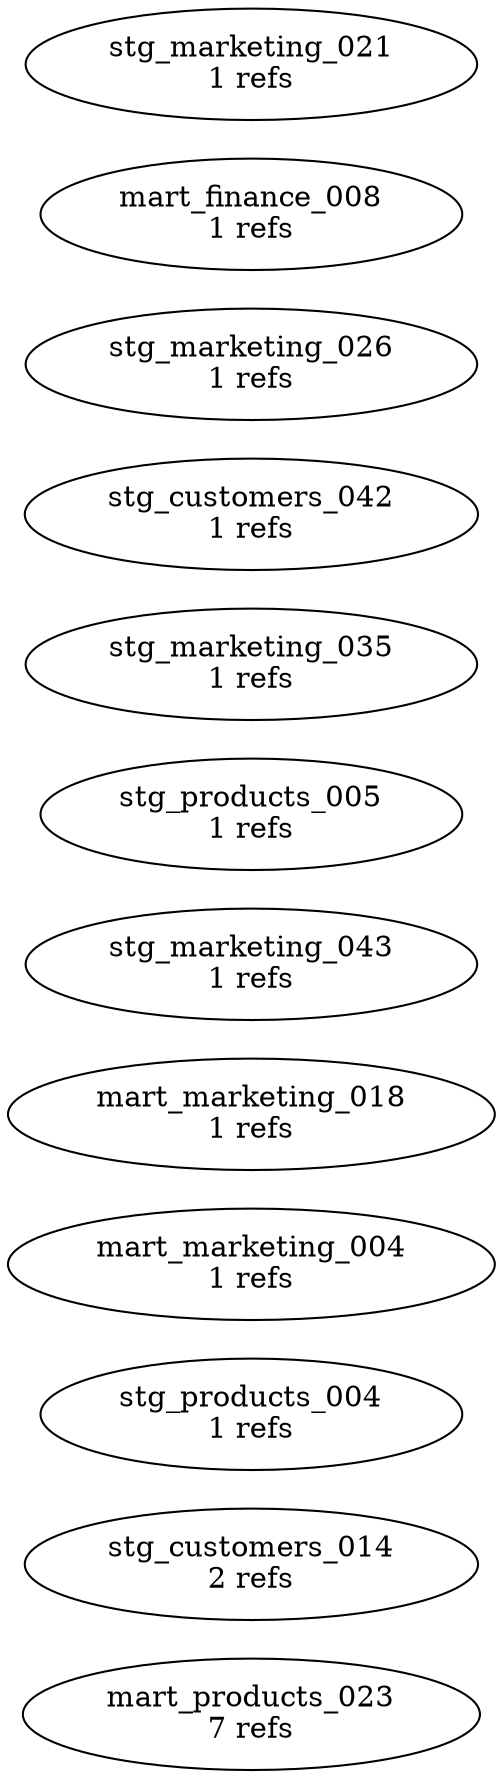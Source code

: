 digraph hotspots {
rankdir=LR;
  "mart_products_023" [label="mart_products_023
7 refs"];
  "stg_customers_014" [label="stg_customers_014
2 refs"];
  "stg_products_004" [label="stg_products_004
1 refs"];
  "mart_marketing_004" [label="mart_marketing_004
1 refs"];
  "mart_marketing_018" [label="mart_marketing_018
1 refs"];
  "stg_marketing_043" [label="stg_marketing_043
1 refs"];
  "stg_products_005" [label="stg_products_005
1 refs"];
  "stg_marketing_035" [label="stg_marketing_035
1 refs"];
  "stg_customers_042" [label="stg_customers_042
1 refs"];
  "stg_marketing_026" [label="stg_marketing_026
1 refs"];
  "mart_finance_008" [label="mart_finance_008
1 refs"];
  "stg_marketing_021" [label="stg_marketing_021
1 refs"];
}
